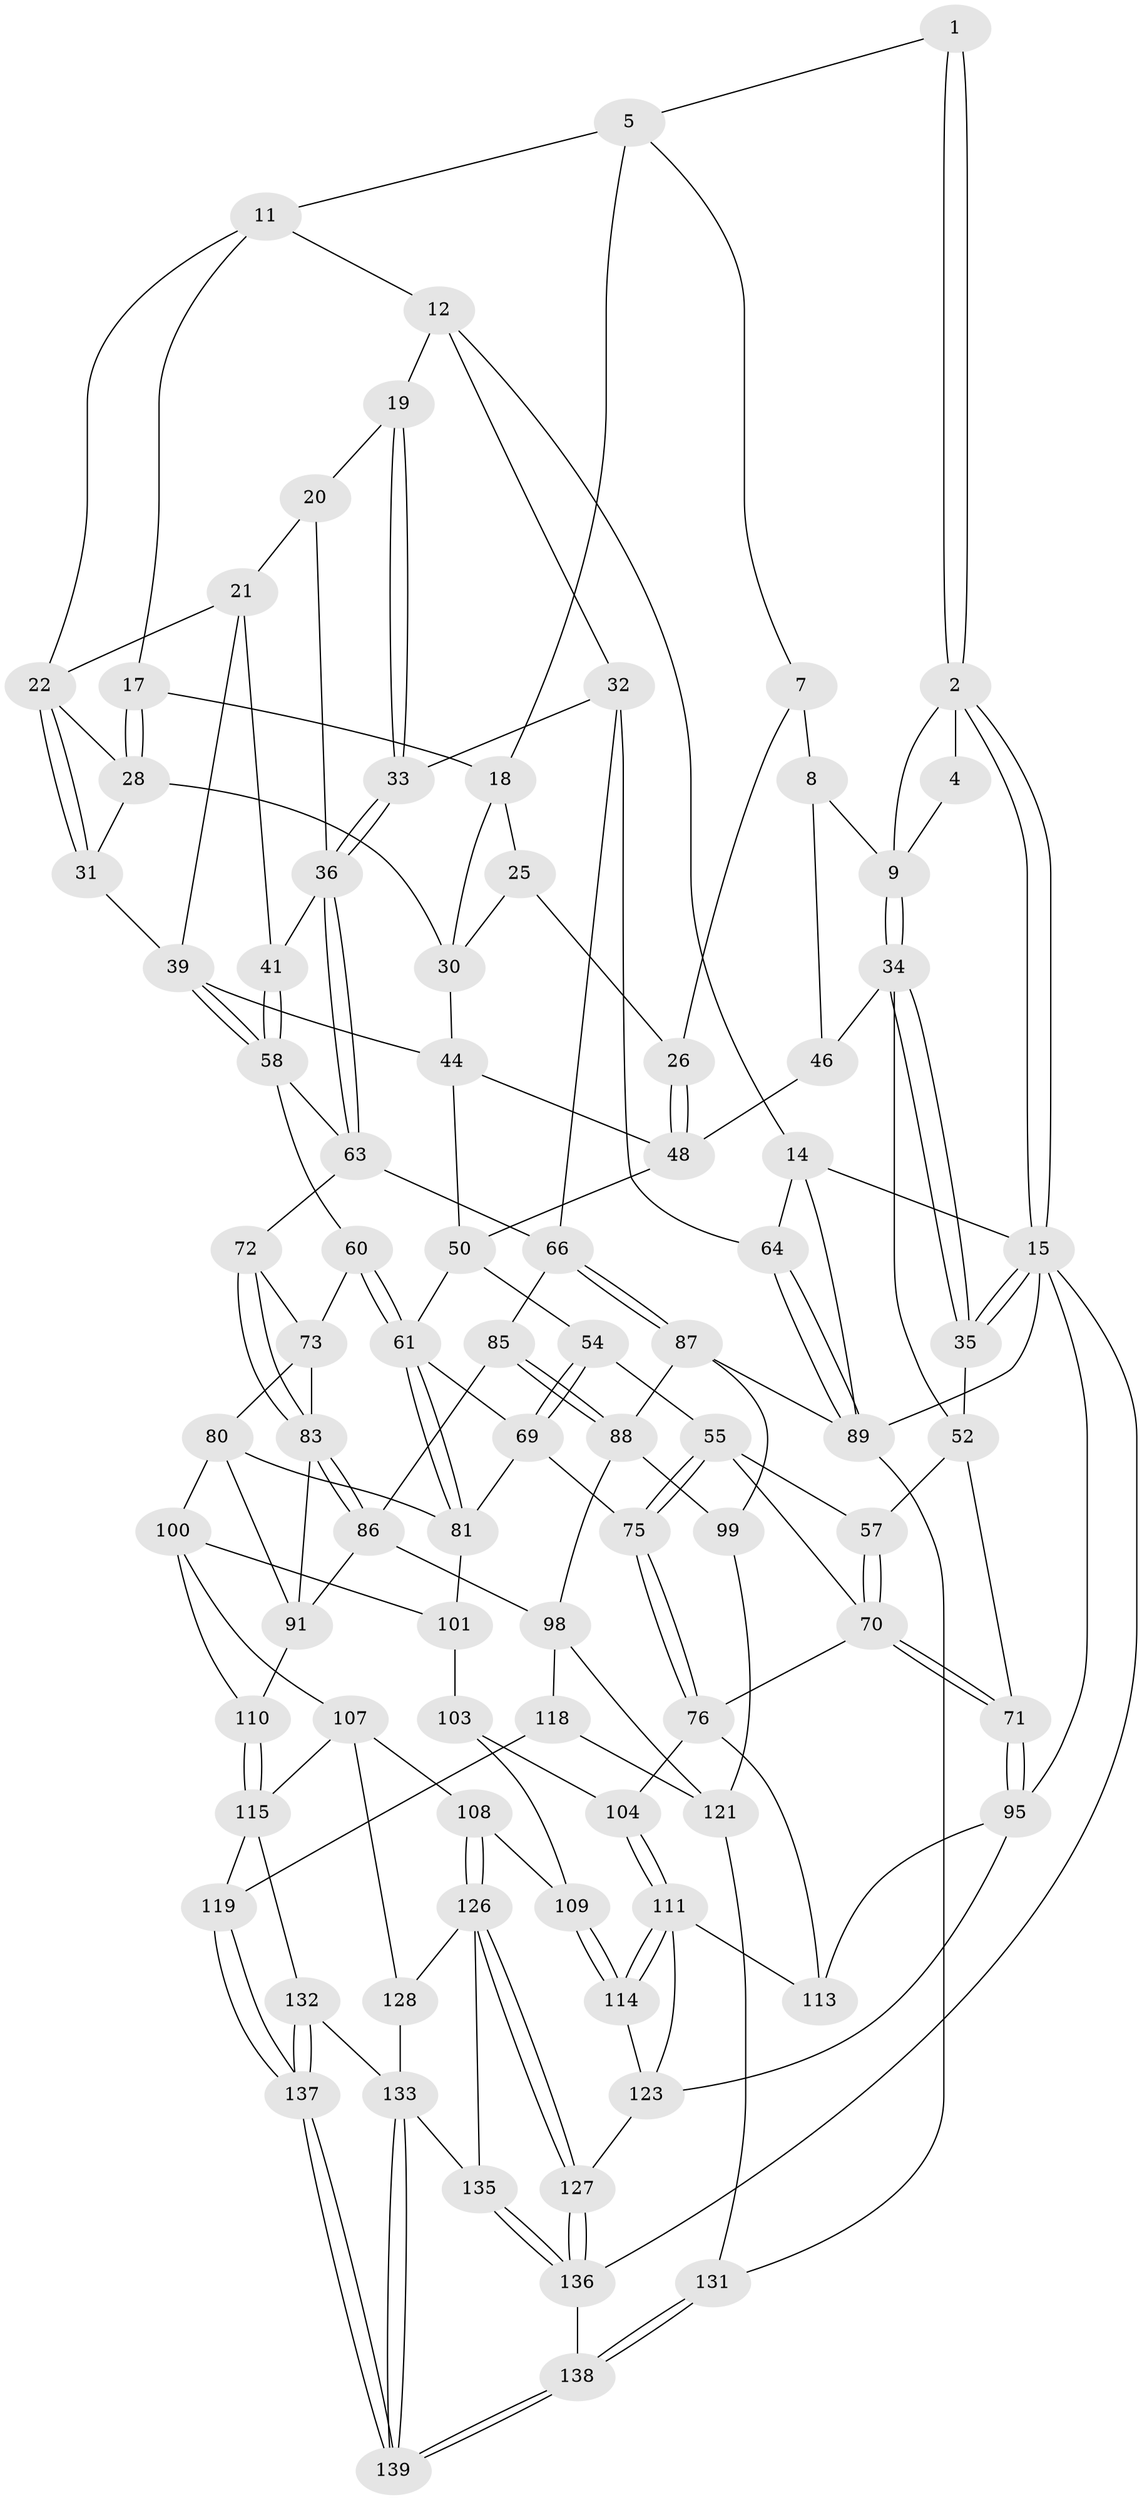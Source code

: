 // original degree distribution, {3: 0.014285714285714285, 6: 0.22142857142857142, 4: 0.2357142857142857, 5: 0.5285714285714286}
// Generated by graph-tools (version 1.1) at 2025/42/03/06/25 10:42:34]
// undirected, 89 vertices, 198 edges
graph export_dot {
graph [start="1"]
  node [color=gray90,style=filled];
  1 [pos="+0.3242504661002732+0"];
  2 [pos="+0+0",super="+3"];
  4 [pos="+0.19615965617213+0"];
  5 [pos="+0.34925807256615954+0",super="+6"];
  7 [pos="+0.22367258040590157+0.12153205393998075",super="+27"];
  8 [pos="+0.20864888028490475+0.12743586479220406",super="+42"];
  9 [pos="+0.14488526370877777+0.13402979230565484",super="+10"];
  11 [pos="+0.6771756776251702+0",super="+16"];
  12 [pos="+0.9132685785133999+0",super="+13"];
  14 [pos="+1+0"];
  15 [pos="+0+0",super="+96"];
  17 [pos="+0.4079137927891573+0.0018046131588588302"];
  18 [pos="+0.4012243849919868+0",super="+24"];
  19 [pos="+0.81954273883916+0.050001330618216544"];
  20 [pos="+0.717794506945288+0.11914409163728422"];
  21 [pos="+0.6778905301739484+0.12928005251576613",super="+38"];
  22 [pos="+0.625036039049494+0.10401962373099966",super="+23"];
  25 [pos="+0.33912445897462085+0.16898843586104548"];
  26 [pos="+0.3318329117421096+0.1725248754517076"];
  28 [pos="+0.47866962242716776+0.10487359647510412",super="+29"];
  30 [pos="+0.43386811643988166+0.1750882260877543",super="+43"];
  31 [pos="+0.5507507028975465+0.20362470170361519"];
  32 [pos="+0.9066243573912832+0.25172662942463764",super="+65"];
  33 [pos="+0.8918965789608974+0.2504783409166542"];
  34 [pos="+0.11795309941851599+0.16615203313476745",super="+47"];
  35 [pos="+0+0.2084824497522415"];
  36 [pos="+0.8491378453606706+0.2753438023584021",super="+37"];
  39 [pos="+0.5897718935894717+0.31101864751437924",super="+40"];
  41 [pos="+0.7347955012285544+0.27674740159709454"];
  44 [pos="+0.4451789470930238+0.25805705992854255",super="+45"];
  46 [pos="+0.2309684016887678+0.2716573358348385"];
  48 [pos="+0.3192534934920487+0.26335337399268094",super="+49"];
  50 [pos="+0.4144528251400798+0.3099138601385018",super="+51"];
  52 [pos="+0.10309616636290954+0.36731911442422055",super="+53"];
  54 [pos="+0.2915382384252689+0.3679906874568944"];
  55 [pos="+0.16919791874223064+0.40919547844713083",super="+56"];
  57 [pos="+0.1111554987113632+0.3778950069891972"];
  58 [pos="+0.6060269291672632+0.3425418665215556",super="+59"];
  60 [pos="+0.5992356057138786+0.3725416051754661"];
  61 [pos="+0.5179648801029905+0.4332713425789256",super="+62"];
  63 [pos="+0.823205867648396+0.39715970362946584",super="+68"];
  64 [pos="+1+0.34494054452932044"];
  66 [pos="+0.909462681311749+0.4739415085278417",super="+67"];
  69 [pos="+0.33696586730530365+0.43001798681578396",super="+78"];
  70 [pos="+0+0.6209866275989979",super="+74"];
  71 [pos="+0+0.6112190759515032"];
  72 [pos="+0.7924387109887576+0.4715368227727077"];
  73 [pos="+0.6190070098696603+0.39502549010155025",super="+79"];
  75 [pos="+0.2520848179716793+0.5977451819982865"];
  76 [pos="+0.24350060403469226+0.608159545268485",super="+77"];
  80 [pos="+0.5618097217245483+0.5897866580300075",super="+92"];
  81 [pos="+0.5069311685052053+0.5111131973779857",super="+82"];
  83 [pos="+0.7037642862130375+0.5375755082793057",super="+84"];
  85 [pos="+0.8331207637173029+0.5363132877672507"];
  86 [pos="+0.7541336841219545+0.5965983192779108",super="+93"];
  87 [pos="+0.9717593559140958+0.5958754426446978",super="+90"];
  88 [pos="+0.8586410368695928+0.5896467742624174",super="+97"];
  89 [pos="+1+0.7511713526330336",super="+124"];
  91 [pos="+0.6642271748595693+0.6709742896309392",super="+94"];
  95 [pos="+0+1",super="+122"];
  98 [pos="+0.7455679187126344+0.6974771446714798",super="+117"];
  99 [pos="+0.97069007848788+0.7414845539945948"];
  100 [pos="+0.4974281859392749+0.6826523068215551",super="+106"];
  101 [pos="+0.45923417571336417+0.6754186595449296",super="+102"];
  103 [pos="+0.3471471891156103+0.7336207352820197",super="+105"];
  104 [pos="+0.26643764574120393+0.6663672905160136"];
  107 [pos="+0.47744256487791725+0.761009344657899",super="+116"];
  108 [pos="+0.3797073690059095+0.7827545630846707"];
  109 [pos="+0.37904187048885396+0.7819395121117173"];
  110 [pos="+0.6040345380139232+0.7756602455528346"];
  111 [pos="+0.24413813115383004+0.7875464418166365",super="+112"];
  113 [pos="+0.08385283423412565+0.6771364621851802"];
  114 [pos="+0.26236147318847114+0.8244524009591203"];
  115 [pos="+0.5988782442477746+0.8084173601594494",super="+120"];
  118 [pos="+0.7806576647802611+0.8595654074045738"];
  119 [pos="+0.690714371598736+0.8612849516882363"];
  121 [pos="+0.9673815217399798+0.7431632375217697",super="+130"];
  123 [pos="+0.14553639505630803+0.8879131880268766",super="+125"];
  126 [pos="+0.40386048656702717+0.8383745672014451",super="+129"];
  127 [pos="+0.27122690315410586+1"];
  128 [pos="+0.4720125451893162+0.8449332198947913"];
  131 [pos="+0.9965349361466177+1"];
  132 [pos="+0.5900079731960081+0.8563148332482236"];
  133 [pos="+0.5388892595452288+0.9350945818921386",super="+134"];
  135 [pos="+0.45701763803571316+0.9425492741289926"];
  136 [pos="+0.2739164179286152+1",super="+140"];
  137 [pos="+0.6489676819858573+0.9748179640690597"];
  138 [pos="+0.6434499456345899+1"];
  139 [pos="+0.640117145379806+1"];
  1 -- 2;
  1 -- 2;
  1 -- 5;
  2 -- 15;
  2 -- 15;
  2 -- 4;
  2 -- 9;
  4 -- 9;
  5 -- 11;
  5 -- 18;
  5 -- 7;
  7 -- 8 [weight=2];
  7 -- 26;
  8 -- 9;
  8 -- 46;
  9 -- 34;
  9 -- 34;
  11 -- 12;
  11 -- 17;
  11 -- 22;
  12 -- 19;
  12 -- 32;
  12 -- 14;
  14 -- 15;
  14 -- 64;
  14 -- 89;
  15 -- 35;
  15 -- 35;
  15 -- 89;
  15 -- 95;
  15 -- 136;
  17 -- 18;
  17 -- 28;
  17 -- 28;
  18 -- 25;
  18 -- 30;
  19 -- 20;
  19 -- 33;
  19 -- 33;
  20 -- 21;
  20 -- 36;
  21 -- 22;
  21 -- 41;
  21 -- 39;
  22 -- 31;
  22 -- 31;
  22 -- 28;
  25 -- 26;
  25 -- 30;
  26 -- 48;
  26 -- 48;
  28 -- 30;
  28 -- 31;
  30 -- 44;
  31 -- 39;
  32 -- 33;
  32 -- 66;
  32 -- 64;
  33 -- 36;
  33 -- 36;
  34 -- 35;
  34 -- 35;
  34 -- 52;
  34 -- 46;
  35 -- 52;
  36 -- 63;
  36 -- 63;
  36 -- 41;
  39 -- 58;
  39 -- 58;
  39 -- 44;
  41 -- 58;
  41 -- 58;
  44 -- 50;
  44 -- 48;
  46 -- 48;
  48 -- 50;
  50 -- 54;
  50 -- 61;
  52 -- 57;
  52 -- 71;
  54 -- 55;
  54 -- 69;
  54 -- 69;
  55 -- 75;
  55 -- 75;
  55 -- 57;
  55 -- 70;
  57 -- 70;
  57 -- 70;
  58 -- 60;
  58 -- 63;
  60 -- 61;
  60 -- 61;
  60 -- 73;
  61 -- 81;
  61 -- 81;
  61 -- 69;
  63 -- 72;
  63 -- 66;
  64 -- 89;
  64 -- 89;
  66 -- 87;
  66 -- 87;
  66 -- 85;
  69 -- 75;
  69 -- 81;
  70 -- 71;
  70 -- 71;
  70 -- 76;
  71 -- 95;
  71 -- 95;
  72 -- 73;
  72 -- 83;
  72 -- 83;
  73 -- 80;
  73 -- 83;
  75 -- 76;
  75 -- 76;
  76 -- 104;
  76 -- 113;
  80 -- 81;
  80 -- 91;
  80 -- 100;
  81 -- 101;
  83 -- 86;
  83 -- 86;
  83 -- 91;
  85 -- 86;
  85 -- 88;
  85 -- 88;
  86 -- 98;
  86 -- 91;
  87 -- 88;
  87 -- 89;
  87 -- 99;
  88 -- 98;
  88 -- 99;
  89 -- 131;
  91 -- 110;
  95 -- 113;
  95 -- 123;
  98 -- 121;
  98 -- 118;
  99 -- 121;
  100 -- 101;
  100 -- 107;
  100 -- 110;
  101 -- 103 [weight=2];
  103 -- 104;
  103 -- 109;
  104 -- 111;
  104 -- 111;
  107 -- 108;
  107 -- 115;
  107 -- 128;
  108 -- 109;
  108 -- 126;
  108 -- 126;
  109 -- 114;
  109 -- 114;
  110 -- 115;
  110 -- 115;
  111 -- 114;
  111 -- 114;
  111 -- 113;
  111 -- 123;
  114 -- 123;
  115 -- 132;
  115 -- 119;
  118 -- 119;
  118 -- 121;
  119 -- 137;
  119 -- 137;
  121 -- 131;
  123 -- 127;
  126 -- 127;
  126 -- 127;
  126 -- 128;
  126 -- 135;
  127 -- 136;
  127 -- 136;
  128 -- 133;
  131 -- 138;
  131 -- 138;
  132 -- 133;
  132 -- 137;
  132 -- 137;
  133 -- 139;
  133 -- 139;
  133 -- 135;
  135 -- 136;
  135 -- 136;
  136 -- 138;
  137 -- 139;
  137 -- 139;
  138 -- 139;
  138 -- 139;
}
